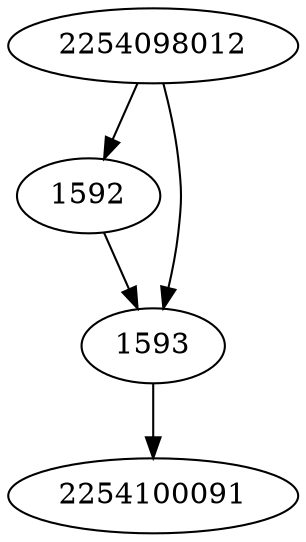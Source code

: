 strict digraph  {
1592;
1593;
2254100091;
2254098012;
1592 -> 1593;
1593 -> 2254100091;
2254098012 -> 1592;
2254098012 -> 1593;
}
